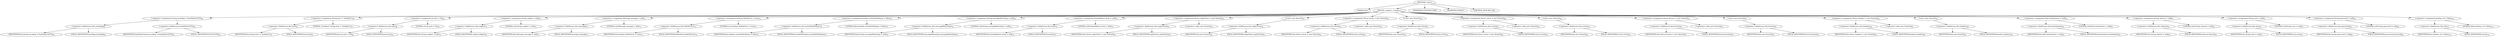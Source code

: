 digraph "&lt;init&gt;" {  
"1381" [label = <(METHOD,&lt;init&gt;)> ]
"1382" [label = <(PARAM,this)> ]
"1383" [label = <(BLOCK,&lt;empty&gt;,&lt;empty&gt;)> ]
"1384" [label = <(&lt;operator&gt;.assignment,String encoding = EmailTask.AUTO)<SUB>65</SUB>> ]
"1385" [label = <(&lt;operator&gt;.fieldAccess,this.encoding)<SUB>65</SUB>> ]
"1386" [label = <(IDENTIFIER,this,String encoding = EmailTask.AUTO)<SUB>65</SUB>> ]
"1387" [label = <(FIELD_IDENTIFIER,encoding,encoding)<SUB>65</SUB>> ]
"1388" [label = <(&lt;operator&gt;.fieldAccess,EmailTask.AUTO)<SUB>65</SUB>> ]
"1389" [label = <(IDENTIFIER,EmailTask,String encoding = EmailTask.AUTO)<SUB>65</SUB>> ]
"1390" [label = <(FIELD_IDENTIFIER,AUTO,AUTO)<SUB>65</SUB>> ]
"1391" [label = <(&lt;operator&gt;.assignment,String host = &quot;localhost&quot;)<SUB>67</SUB>> ]
"1392" [label = <(&lt;operator&gt;.fieldAccess,this.host)<SUB>67</SUB>> ]
"1393" [label = <(IDENTIFIER,this,String host = &quot;localhost&quot;)<SUB>67</SUB>> ]
"1394" [label = <(FIELD_IDENTIFIER,host,host)<SUB>67</SUB>> ]
"1395" [label = <(LITERAL,&quot;localhost&quot;,String host = &quot;localhost&quot;)<SUB>67</SUB>> ]
"1396" [label = <(&lt;operator&gt;.assignment,int port = 25)<SUB>68</SUB>> ]
"1397" [label = <(&lt;operator&gt;.fieldAccess,this.port)<SUB>68</SUB>> ]
"1398" [label = <(IDENTIFIER,this,int port = 25)<SUB>68</SUB>> ]
"1399" [label = <(FIELD_IDENTIFIER,port,port)<SUB>68</SUB>> ]
"1400" [label = <(LITERAL,25,int port = 25)<SUB>68</SUB>> ]
"1401" [label = <(&lt;operator&gt;.assignment,String subject = null)<SUB>70</SUB>> ]
"1402" [label = <(&lt;operator&gt;.fieldAccess,this.subject)<SUB>70</SUB>> ]
"1403" [label = <(IDENTIFIER,this,String subject = null)<SUB>70</SUB>> ]
"1404" [label = <(FIELD_IDENTIFIER,subject,subject)<SUB>70</SUB>> ]
"1405" [label = <(LITERAL,null,String subject = null)<SUB>70</SUB>> ]
"1406" [label = <(&lt;operator&gt;.assignment,Message message = null)<SUB>72</SUB>> ]
"1407" [label = <(&lt;operator&gt;.fieldAccess,this.message)<SUB>72</SUB>> ]
"1408" [label = <(IDENTIFIER,this,Message message = null)<SUB>72</SUB>> ]
"1409" [label = <(FIELD_IDENTIFIER,message,message)<SUB>72</SUB>> ]
"1410" [label = <(LITERAL,null,Message message = null)<SUB>72</SUB>> ]
"1411" [label = <(&lt;operator&gt;.assignment,boolean failOnError = true)<SUB>74</SUB>> ]
"1412" [label = <(&lt;operator&gt;.fieldAccess,this.failOnError)<SUB>74</SUB>> ]
"1413" [label = <(IDENTIFIER,this,boolean failOnError = true)<SUB>74</SUB>> ]
"1414" [label = <(FIELD_IDENTIFIER,failOnError,failOnError)<SUB>74</SUB>> ]
"1415" [label = <(LITERAL,true,boolean failOnError = true)<SUB>74</SUB>> ]
"1416" [label = <(&lt;operator&gt;.assignment,boolean includeFileNames = false)<SUB>75</SUB>> ]
"1417" [label = <(&lt;operator&gt;.fieldAccess,this.includeFileNames)<SUB>75</SUB>> ]
"1418" [label = <(IDENTIFIER,this,boolean includeFileNames = false)<SUB>75</SUB>> ]
"1419" [label = <(FIELD_IDENTIFIER,includeFileNames,includeFileNames)<SUB>75</SUB>> ]
"1420" [label = <(LITERAL,false,boolean includeFileNames = false)<SUB>75</SUB>> ]
"1421" [label = <(&lt;operator&gt;.assignment,String messageMimeType = null)<SUB>76</SUB>> ]
"1422" [label = <(&lt;operator&gt;.fieldAccess,this.messageMimeType)<SUB>76</SUB>> ]
"1423" [label = <(IDENTIFIER,this,String messageMimeType = null)<SUB>76</SUB>> ]
"1424" [label = <(FIELD_IDENTIFIER,messageMimeType,messageMimeType)<SUB>76</SUB>> ]
"1425" [label = <(LITERAL,null,String messageMimeType = null)<SUB>76</SUB>> ]
"1426" [label = <(&lt;operator&gt;.assignment,EmailAddress from = null)<SUB>79</SUB>> ]
"1427" [label = <(&lt;operator&gt;.fieldAccess,this.from)<SUB>79</SUB>> ]
"1428" [label = <(IDENTIFIER,this,EmailAddress from = null)<SUB>79</SUB>> ]
"1429" [label = <(FIELD_IDENTIFIER,from,from)<SUB>79</SUB>> ]
"1430" [label = <(LITERAL,null,EmailAddress from = null)<SUB>79</SUB>> ]
"1431" [label = <(&lt;operator&gt;.assignment,Vector replyToList = new Vector())<SUB>81</SUB>> ]
"1432" [label = <(&lt;operator&gt;.fieldAccess,this.replyToList)<SUB>81</SUB>> ]
"1433" [label = <(IDENTIFIER,this,Vector replyToList = new Vector())<SUB>81</SUB>> ]
"1434" [label = <(FIELD_IDENTIFIER,replyToList,replyToList)<SUB>81</SUB>> ]
"1435" [label = <(&lt;operator&gt;.alloc,new Vector())<SUB>81</SUB>> ]
"1436" [label = <(&lt;init&gt;,new Vector())<SUB>81</SUB>> ]
"1437" [label = <(&lt;operator&gt;.fieldAccess,this.replyToList)<SUB>81</SUB>> ]
"1438" [label = <(IDENTIFIER,this,new Vector())<SUB>81</SUB>> ]
"1439" [label = <(FIELD_IDENTIFIER,replyToList,replyToList)<SUB>81</SUB>> ]
"1440" [label = <(&lt;operator&gt;.assignment,Vector toList = new Vector())<SUB>83</SUB>> ]
"1441" [label = <(&lt;operator&gt;.fieldAccess,this.toList)<SUB>83</SUB>> ]
"1442" [label = <(IDENTIFIER,this,Vector toList = new Vector())<SUB>83</SUB>> ]
"1443" [label = <(FIELD_IDENTIFIER,toList,toList)<SUB>83</SUB>> ]
"1444" [label = <(&lt;operator&gt;.alloc,new Vector())<SUB>83</SUB>> ]
"1445" [label = <(&lt;init&gt;,new Vector())<SUB>83</SUB>> ]
"1446" [label = <(&lt;operator&gt;.fieldAccess,this.toList)<SUB>83</SUB>> ]
"1447" [label = <(IDENTIFIER,this,new Vector())<SUB>83</SUB>> ]
"1448" [label = <(FIELD_IDENTIFIER,toList,toList)<SUB>83</SUB>> ]
"1449" [label = <(&lt;operator&gt;.assignment,Vector ccList = new Vector())<SUB>85</SUB>> ]
"1450" [label = <(&lt;operator&gt;.fieldAccess,this.ccList)<SUB>85</SUB>> ]
"1451" [label = <(IDENTIFIER,this,Vector ccList = new Vector())<SUB>85</SUB>> ]
"1452" [label = <(FIELD_IDENTIFIER,ccList,ccList)<SUB>85</SUB>> ]
"1453" [label = <(&lt;operator&gt;.alloc,new Vector())<SUB>85</SUB>> ]
"1454" [label = <(&lt;init&gt;,new Vector())<SUB>85</SUB>> ]
"1455" [label = <(&lt;operator&gt;.fieldAccess,this.ccList)<SUB>85</SUB>> ]
"1456" [label = <(IDENTIFIER,this,new Vector())<SUB>85</SUB>> ]
"1457" [label = <(FIELD_IDENTIFIER,ccList,ccList)<SUB>85</SUB>> ]
"1458" [label = <(&lt;operator&gt;.assignment,Vector bccList = new Vector())<SUB>87</SUB>> ]
"1459" [label = <(&lt;operator&gt;.fieldAccess,this.bccList)<SUB>87</SUB>> ]
"1460" [label = <(IDENTIFIER,this,Vector bccList = new Vector())<SUB>87</SUB>> ]
"1461" [label = <(FIELD_IDENTIFIER,bccList,bccList)<SUB>87</SUB>> ]
"1462" [label = <(&lt;operator&gt;.alloc,new Vector())<SUB>87</SUB>> ]
"1463" [label = <(&lt;init&gt;,new Vector())<SUB>87</SUB>> ]
"1464" [label = <(&lt;operator&gt;.fieldAccess,this.bccList)<SUB>87</SUB>> ]
"1465" [label = <(IDENTIFIER,this,new Vector())<SUB>87</SUB>> ]
"1466" [label = <(FIELD_IDENTIFIER,bccList,bccList)<SUB>87</SUB>> ]
"1467" [label = <(&lt;operator&gt;.assignment,Vector headers = new Vector())<SUB>90</SUB>> ]
"1468" [label = <(&lt;operator&gt;.fieldAccess,this.headers)<SUB>90</SUB>> ]
"1469" [label = <(IDENTIFIER,this,Vector headers = new Vector())<SUB>90</SUB>> ]
"1470" [label = <(FIELD_IDENTIFIER,headers,headers)<SUB>90</SUB>> ]
"1471" [label = <(&lt;operator&gt;.alloc,new Vector())<SUB>90</SUB>> ]
"1472" [label = <(&lt;init&gt;,new Vector())<SUB>90</SUB>> ]
"1473" [label = <(&lt;operator&gt;.fieldAccess,this.headers)<SUB>90</SUB>> ]
"1474" [label = <(IDENTIFIER,this,new Vector())<SUB>90</SUB>> ]
"1475" [label = <(FIELD_IDENTIFIER,headers,headers)<SUB>90</SUB>> ]
"1476" [label = <(&lt;operator&gt;.assignment,Path attachments = null)<SUB>93</SUB>> ]
"1477" [label = <(&lt;operator&gt;.fieldAccess,this.attachments)<SUB>93</SUB>> ]
"1478" [label = <(IDENTIFIER,this,Path attachments = null)<SUB>93</SUB>> ]
"1479" [label = <(FIELD_IDENTIFIER,attachments,attachments)<SUB>93</SUB>> ]
"1480" [label = <(LITERAL,null,Path attachments = null)<SUB>93</SUB>> ]
"1481" [label = <(&lt;operator&gt;.assignment,String charset = null)<SUB>95</SUB>> ]
"1482" [label = <(&lt;operator&gt;.fieldAccess,this.charset)<SUB>95</SUB>> ]
"1483" [label = <(IDENTIFIER,this,String charset = null)<SUB>95</SUB>> ]
"1484" [label = <(FIELD_IDENTIFIER,charset,charset)<SUB>95</SUB>> ]
"1485" [label = <(LITERAL,null,String charset = null)<SUB>95</SUB>> ]
"1486" [label = <(&lt;operator&gt;.assignment,String user = null)<SUB>97</SUB>> ]
"1487" [label = <(&lt;operator&gt;.fieldAccess,this.user)<SUB>97</SUB>> ]
"1488" [label = <(IDENTIFIER,this,String user = null)<SUB>97</SUB>> ]
"1489" [label = <(FIELD_IDENTIFIER,user,user)<SUB>97</SUB>> ]
"1490" [label = <(LITERAL,null,String user = null)<SUB>97</SUB>> ]
"1491" [label = <(&lt;operator&gt;.assignment,String password = null)<SUB>99</SUB>> ]
"1492" [label = <(&lt;operator&gt;.fieldAccess,this.password)<SUB>99</SUB>> ]
"1493" [label = <(IDENTIFIER,this,String password = null)<SUB>99</SUB>> ]
"1494" [label = <(FIELD_IDENTIFIER,password,password)<SUB>99</SUB>> ]
"1495" [label = <(LITERAL,null,String password = null)<SUB>99</SUB>> ]
"1496" [label = <(&lt;operator&gt;.assignment,boolean ssl = false)<SUB>101</SUB>> ]
"1497" [label = <(&lt;operator&gt;.fieldAccess,this.ssl)<SUB>101</SUB>> ]
"1498" [label = <(IDENTIFIER,this,boolean ssl = false)<SUB>101</SUB>> ]
"1499" [label = <(FIELD_IDENTIFIER,ssl,ssl)<SUB>101</SUB>> ]
"1500" [label = <(LITERAL,false,boolean ssl = false)<SUB>101</SUB>> ]
"1501" [label = <(MODIFIER,CONSTRUCTOR)> ]
"1502" [label = <(MODIFIER,PUBLIC)> ]
"1503" [label = <(METHOD_RETURN,void)> ]
  "1381" -> "1382" 
  "1381" -> "1383" 
  "1381" -> "1501" 
  "1381" -> "1502" 
  "1381" -> "1503" 
  "1383" -> "1384" 
  "1383" -> "1391" 
  "1383" -> "1396" 
  "1383" -> "1401" 
  "1383" -> "1406" 
  "1383" -> "1411" 
  "1383" -> "1416" 
  "1383" -> "1421" 
  "1383" -> "1426" 
  "1383" -> "1431" 
  "1383" -> "1436" 
  "1383" -> "1440" 
  "1383" -> "1445" 
  "1383" -> "1449" 
  "1383" -> "1454" 
  "1383" -> "1458" 
  "1383" -> "1463" 
  "1383" -> "1467" 
  "1383" -> "1472" 
  "1383" -> "1476" 
  "1383" -> "1481" 
  "1383" -> "1486" 
  "1383" -> "1491" 
  "1383" -> "1496" 
  "1384" -> "1385" 
  "1384" -> "1388" 
  "1385" -> "1386" 
  "1385" -> "1387" 
  "1388" -> "1389" 
  "1388" -> "1390" 
  "1391" -> "1392" 
  "1391" -> "1395" 
  "1392" -> "1393" 
  "1392" -> "1394" 
  "1396" -> "1397" 
  "1396" -> "1400" 
  "1397" -> "1398" 
  "1397" -> "1399" 
  "1401" -> "1402" 
  "1401" -> "1405" 
  "1402" -> "1403" 
  "1402" -> "1404" 
  "1406" -> "1407" 
  "1406" -> "1410" 
  "1407" -> "1408" 
  "1407" -> "1409" 
  "1411" -> "1412" 
  "1411" -> "1415" 
  "1412" -> "1413" 
  "1412" -> "1414" 
  "1416" -> "1417" 
  "1416" -> "1420" 
  "1417" -> "1418" 
  "1417" -> "1419" 
  "1421" -> "1422" 
  "1421" -> "1425" 
  "1422" -> "1423" 
  "1422" -> "1424" 
  "1426" -> "1427" 
  "1426" -> "1430" 
  "1427" -> "1428" 
  "1427" -> "1429" 
  "1431" -> "1432" 
  "1431" -> "1435" 
  "1432" -> "1433" 
  "1432" -> "1434" 
  "1436" -> "1437" 
  "1437" -> "1438" 
  "1437" -> "1439" 
  "1440" -> "1441" 
  "1440" -> "1444" 
  "1441" -> "1442" 
  "1441" -> "1443" 
  "1445" -> "1446" 
  "1446" -> "1447" 
  "1446" -> "1448" 
  "1449" -> "1450" 
  "1449" -> "1453" 
  "1450" -> "1451" 
  "1450" -> "1452" 
  "1454" -> "1455" 
  "1455" -> "1456" 
  "1455" -> "1457" 
  "1458" -> "1459" 
  "1458" -> "1462" 
  "1459" -> "1460" 
  "1459" -> "1461" 
  "1463" -> "1464" 
  "1464" -> "1465" 
  "1464" -> "1466" 
  "1467" -> "1468" 
  "1467" -> "1471" 
  "1468" -> "1469" 
  "1468" -> "1470" 
  "1472" -> "1473" 
  "1473" -> "1474" 
  "1473" -> "1475" 
  "1476" -> "1477" 
  "1476" -> "1480" 
  "1477" -> "1478" 
  "1477" -> "1479" 
  "1481" -> "1482" 
  "1481" -> "1485" 
  "1482" -> "1483" 
  "1482" -> "1484" 
  "1486" -> "1487" 
  "1486" -> "1490" 
  "1487" -> "1488" 
  "1487" -> "1489" 
  "1491" -> "1492" 
  "1491" -> "1495" 
  "1492" -> "1493" 
  "1492" -> "1494" 
  "1496" -> "1497" 
  "1496" -> "1500" 
  "1497" -> "1498" 
  "1497" -> "1499" 
}

